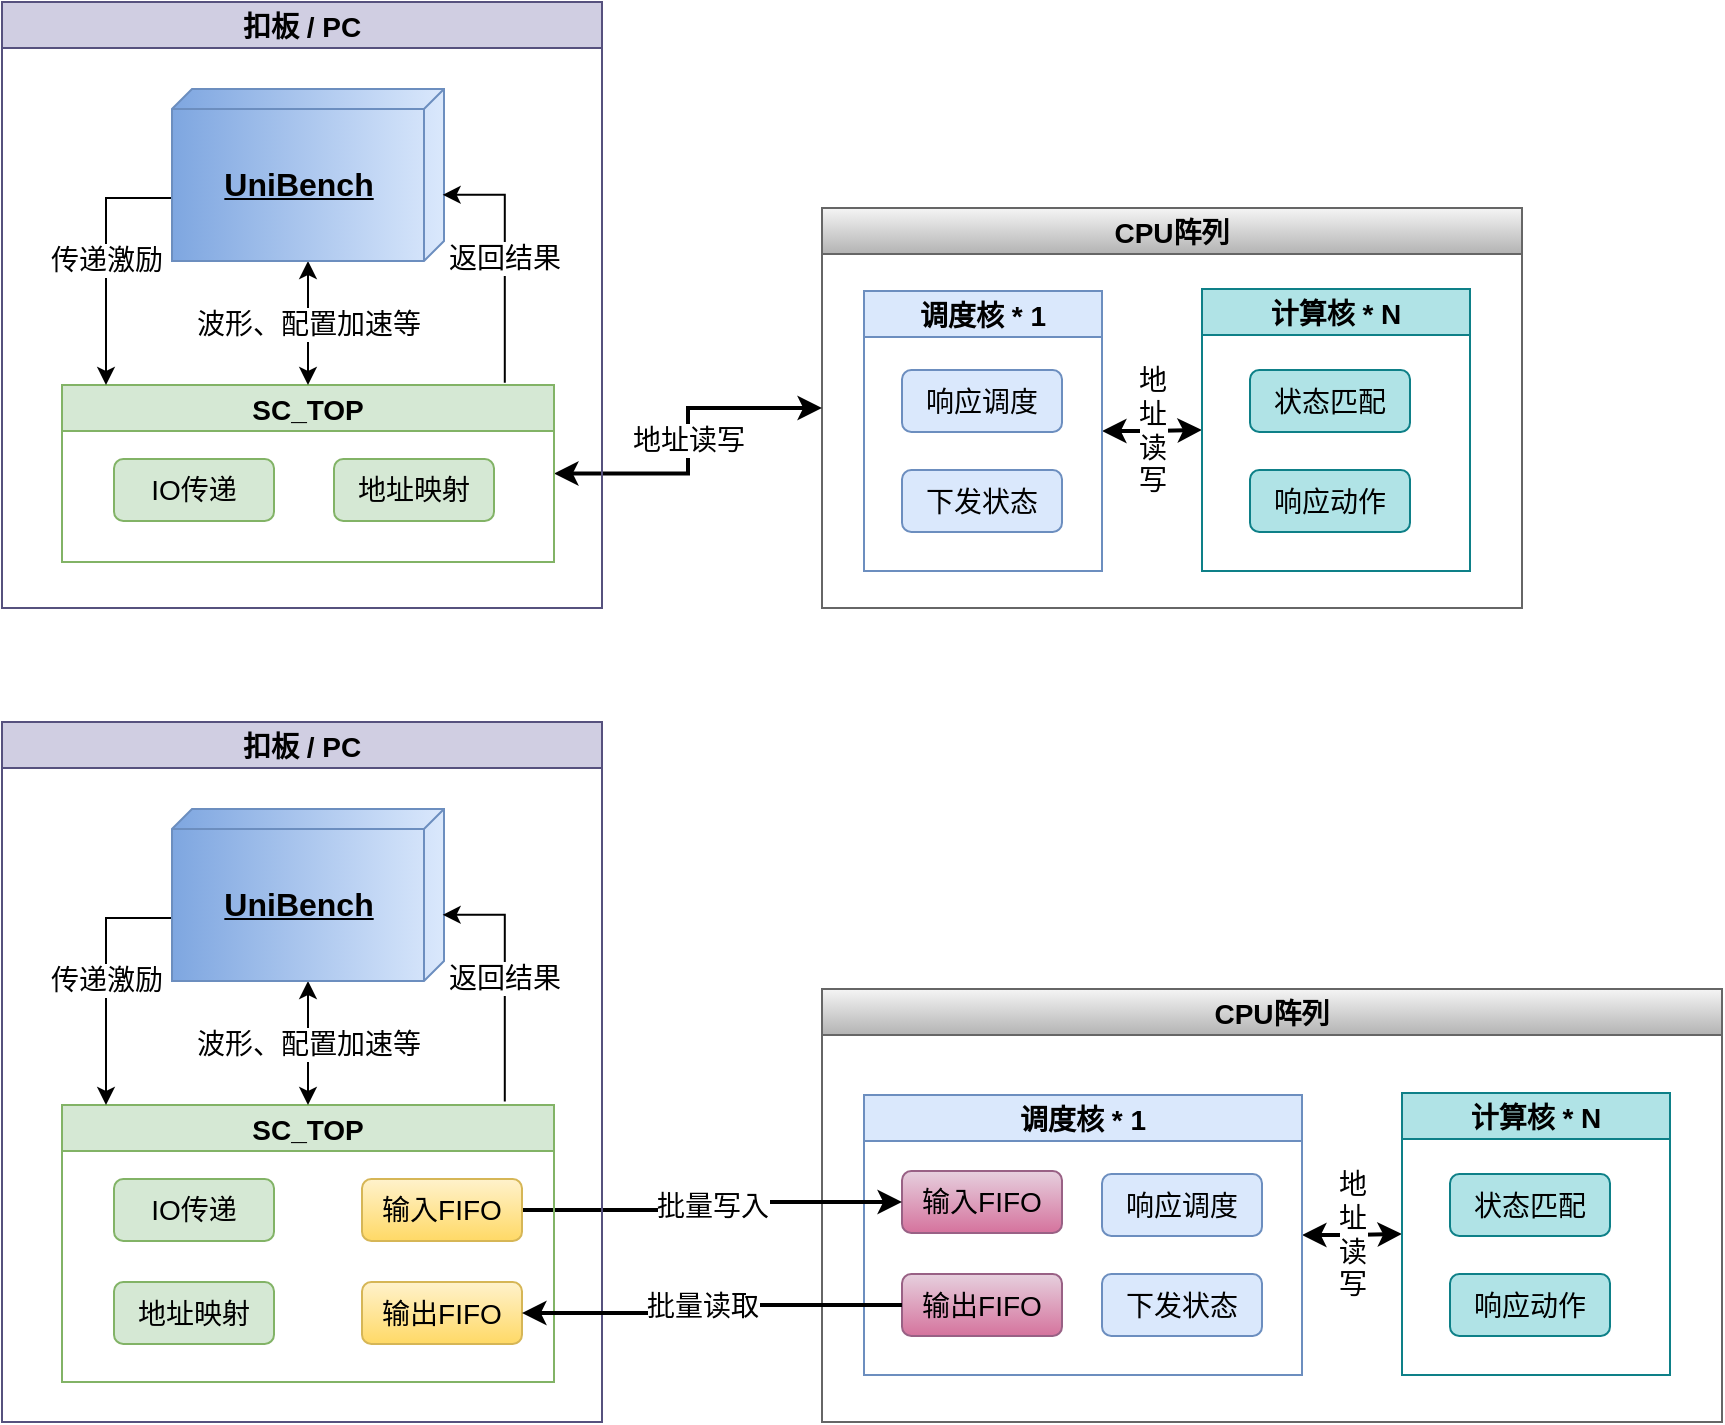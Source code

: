 <mxfile version="24.0.4" type="github">
  <diagram name="第 1 页" id="bzBQHWBgV5mlvqt9g90e">
    <mxGraphModel dx="819" dy="-401" grid="1" gridSize="10" guides="1" tooltips="1" connect="1" arrows="1" fold="1" page="1" pageScale="1" pageWidth="1169" pageHeight="827" math="0" shadow="0">
      <root>
        <mxCell id="0" />
        <mxCell id="1" parent="0" />
        <mxCell id="LjgOpnGmxGzKYRoascXe-18" value="CPU阵列" style="swimlane;fontSize=14;fillColor=#f5f5f5;strokeColor=#666666;gradientColor=#b3b3b3;" vertex="1" parent="1">
          <mxGeometry x="430" y="1023" width="350" height="200" as="geometry" />
        </mxCell>
        <mxCell id="LjgOpnGmxGzKYRoascXe-19" value="地&lt;br&gt;址&lt;br&gt;读&lt;br&gt;写" style="edgeStyle=orthogonalEdgeStyle;rounded=0;orthogonalLoop=1;jettySize=auto;html=1;exitX=1;exitY=0.5;exitDx=0;exitDy=0;entryX=0;entryY=0.5;entryDx=0;entryDy=0;strokeWidth=2;fontSize=14;startArrow=classic;startFill=1;" edge="1" parent="LjgOpnGmxGzKYRoascXe-18" source="LjgOpnGmxGzKYRoascXe-20" target="LjgOpnGmxGzKYRoascXe-42">
          <mxGeometry relative="1" as="geometry" />
        </mxCell>
        <mxCell id="LjgOpnGmxGzKYRoascXe-20" value="调度核 * 1" style="swimlane;fontSize=14;fillColor=#dae8fc;strokeColor=#6c8ebf;" vertex="1" parent="LjgOpnGmxGzKYRoascXe-18">
          <mxGeometry x="21" y="41.5" width="119" height="140" as="geometry" />
        </mxCell>
        <mxCell id="LjgOpnGmxGzKYRoascXe-97" value="响应调度" style="rounded=1;whiteSpace=wrap;html=1;fontSize=14;fillColor=#dae8fc;strokeColor=#6c8ebf;" vertex="1" parent="LjgOpnGmxGzKYRoascXe-20">
          <mxGeometry x="19" y="39.5" width="80" height="31" as="geometry" />
        </mxCell>
        <mxCell id="LjgOpnGmxGzKYRoascXe-98" value="下发状态" style="rounded=1;whiteSpace=wrap;html=1;fontSize=14;fillColor=#dae8fc;strokeColor=#6c8ebf;" vertex="1" parent="LjgOpnGmxGzKYRoascXe-20">
          <mxGeometry x="19" y="89.5" width="80" height="31" as="geometry" />
        </mxCell>
        <mxCell id="LjgOpnGmxGzKYRoascXe-42" value="计算核 * N" style="swimlane;fontSize=14;fillColor=#b0e3e6;strokeColor=#0e8088;" vertex="1" parent="LjgOpnGmxGzKYRoascXe-18">
          <mxGeometry x="190" y="40.5" width="134" height="141" as="geometry" />
        </mxCell>
        <mxCell id="LjgOpnGmxGzKYRoascXe-99" value="状态匹配" style="rounded=1;whiteSpace=wrap;html=1;fontSize=14;fillColor=#b0e3e6;strokeColor=#0e8088;" vertex="1" parent="LjgOpnGmxGzKYRoascXe-42">
          <mxGeometry x="24" y="40.5" width="80" height="31" as="geometry" />
        </mxCell>
        <mxCell id="LjgOpnGmxGzKYRoascXe-100" value="响应动作" style="rounded=1;whiteSpace=wrap;html=1;fontSize=14;fillColor=#b0e3e6;strokeColor=#0e8088;" vertex="1" parent="LjgOpnGmxGzKYRoascXe-42">
          <mxGeometry x="24" y="90.5" width="80" height="31" as="geometry" />
        </mxCell>
        <mxCell id="LjgOpnGmxGzKYRoascXe-64" value="地址读写" style="edgeStyle=orthogonalEdgeStyle;rounded=0;orthogonalLoop=1;jettySize=auto;html=1;exitX=1;exitY=0.5;exitDx=0;exitDy=0;fontSize=14;startArrow=classic;startFill=1;strokeWidth=2;entryX=0;entryY=0.5;entryDx=0;entryDy=0;" edge="1" parent="1" source="LjgOpnGmxGzKYRoascXe-66" target="LjgOpnGmxGzKYRoascXe-18">
          <mxGeometry x="0.002" relative="1" as="geometry">
            <mxPoint x="265" y="1220" as="sourcePoint" />
            <mxPoint x="570" y="1007" as="targetPoint" />
            <mxPoint as="offset" />
          </mxGeometry>
        </mxCell>
        <mxCell id="LjgOpnGmxGzKYRoascXe-65" value="扣板 / PC" style="swimlane;fontSize=14;fillColor=#d0cee2;strokeColor=#56517e;" vertex="1" parent="1">
          <mxGeometry x="20" y="920" width="300" height="303" as="geometry" />
        </mxCell>
        <mxCell id="LjgOpnGmxGzKYRoascXe-66" value="SC_TOP" style="swimlane;fontSize=14;fillColor=#d5e8d4;strokeColor=#82b366;" vertex="1" parent="LjgOpnGmxGzKYRoascXe-65">
          <mxGeometry x="30" y="191.5" width="246" height="88.5" as="geometry" />
        </mxCell>
        <mxCell id="LjgOpnGmxGzKYRoascXe-90" value="地址映射" style="rounded=1;whiteSpace=wrap;html=1;fontSize=14;fillColor=#d5e8d4;strokeColor=#82b366;" vertex="1" parent="LjgOpnGmxGzKYRoascXe-66">
          <mxGeometry x="136" y="37" width="80" height="31" as="geometry" />
        </mxCell>
        <mxCell id="LjgOpnGmxGzKYRoascXe-91" value="IO传递" style="rounded=1;whiteSpace=wrap;html=1;fontSize=14;fillColor=#d5e8d4;strokeColor=#82b366;" vertex="1" parent="LjgOpnGmxGzKYRoascXe-66">
          <mxGeometry x="26" y="37" width="80" height="31" as="geometry" />
        </mxCell>
        <mxCell id="LjgOpnGmxGzKYRoascXe-93" value="传递激励" style="edgeStyle=orthogonalEdgeStyle;rounded=0;orthogonalLoop=1;jettySize=auto;html=1;fontSize=14;startArrow=none;startFill=0;" edge="1" parent="LjgOpnGmxGzKYRoascXe-65" source="LjgOpnGmxGzKYRoascXe-95" target="LjgOpnGmxGzKYRoascXe-66">
          <mxGeometry relative="1" as="geometry">
            <Array as="points">
              <mxPoint x="52" y="98" />
            </Array>
          </mxGeometry>
        </mxCell>
        <mxCell id="LjgOpnGmxGzKYRoascXe-94" value="波形、配置加速等" style="edgeStyle=orthogonalEdgeStyle;rounded=0;orthogonalLoop=1;jettySize=auto;html=1;strokeWidth=1;fontSize=14;startArrow=classic;startFill=1;" edge="1" parent="LjgOpnGmxGzKYRoascXe-65" source="LjgOpnGmxGzKYRoascXe-95" target="LjgOpnGmxGzKYRoascXe-66">
          <mxGeometry relative="1" as="geometry" />
        </mxCell>
        <mxCell id="LjgOpnGmxGzKYRoascXe-95" value="UniBench" style="verticalAlign=middle;align=center;spacingTop=8;spacingLeft=2;spacingRight=12;shape=cube;size=10;direction=south;fontStyle=5;html=1;fontSize=16;fillColor=#dae8fc;gradientColor=#7ea6e0;strokeColor=#6c8ebf;" vertex="1" parent="LjgOpnGmxGzKYRoascXe-65">
          <mxGeometry x="85" y="43.5" width="136" height="86" as="geometry" />
        </mxCell>
        <mxCell id="LjgOpnGmxGzKYRoascXe-96" value="返回结果" style="edgeStyle=orthogonalEdgeStyle;rounded=0;orthogonalLoop=1;jettySize=auto;html=1;fontSize=14;startArrow=none;startFill=0;exitX=0.9;exitY=-0.013;exitDx=0;exitDy=0;entryX=0.615;entryY=0.005;entryDx=0;entryDy=0;entryPerimeter=0;exitPerimeter=0;" edge="1" parent="LjgOpnGmxGzKYRoascXe-65" source="LjgOpnGmxGzKYRoascXe-66" target="LjgOpnGmxGzKYRoascXe-95">
          <mxGeometry relative="1" as="geometry">
            <mxPoint x="451" y="112.5" as="sourcePoint" />
            <mxPoint x="59.0" y="198.5" as="targetPoint" />
          </mxGeometry>
        </mxCell>
        <mxCell id="LjgOpnGmxGzKYRoascXe-118" value="CPU阵列" style="swimlane;fontSize=14;fillColor=#f5f5f5;strokeColor=#666666;gradientColor=#b3b3b3;" vertex="1" parent="1">
          <mxGeometry x="430" y="1413.5" width="450" height="216.5" as="geometry" />
        </mxCell>
        <mxCell id="LjgOpnGmxGzKYRoascXe-119" value="地&lt;br&gt;址&lt;br&gt;读&lt;br&gt;写" style="edgeStyle=orthogonalEdgeStyle;rounded=0;orthogonalLoop=1;jettySize=auto;html=1;exitX=1;exitY=0.5;exitDx=0;exitDy=0;entryX=0;entryY=0.5;entryDx=0;entryDy=0;strokeWidth=2;fontSize=14;startArrow=classic;startFill=1;" edge="1" parent="LjgOpnGmxGzKYRoascXe-118" source="LjgOpnGmxGzKYRoascXe-120" target="LjgOpnGmxGzKYRoascXe-123">
          <mxGeometry relative="1" as="geometry" />
        </mxCell>
        <mxCell id="LjgOpnGmxGzKYRoascXe-120" value="调度核 * 1" style="swimlane;fontSize=14;fillColor=#dae8fc;strokeColor=#6c8ebf;" vertex="1" parent="LjgOpnGmxGzKYRoascXe-118">
          <mxGeometry x="21" y="53" width="219" height="140" as="geometry" />
        </mxCell>
        <mxCell id="LjgOpnGmxGzKYRoascXe-121" value="响应调度" style="rounded=1;whiteSpace=wrap;html=1;fontSize=14;fillColor=#dae8fc;strokeColor=#6c8ebf;" vertex="1" parent="LjgOpnGmxGzKYRoascXe-120">
          <mxGeometry x="119" y="39.5" width="80" height="31" as="geometry" />
        </mxCell>
        <mxCell id="LjgOpnGmxGzKYRoascXe-122" value="下发状态" style="rounded=1;whiteSpace=wrap;html=1;fontSize=14;fillColor=#dae8fc;strokeColor=#6c8ebf;" vertex="1" parent="LjgOpnGmxGzKYRoascXe-120">
          <mxGeometry x="119" y="89.5" width="80" height="31" as="geometry" />
        </mxCell>
        <mxCell id="LjgOpnGmxGzKYRoascXe-137" value="输入FIFO" style="rounded=1;whiteSpace=wrap;html=1;fontSize=14;fillColor=#e6d0de;strokeColor=#996185;gradientColor=#d5739d;" vertex="1" parent="LjgOpnGmxGzKYRoascXe-120">
          <mxGeometry x="19" y="38" width="80" height="31" as="geometry" />
        </mxCell>
        <mxCell id="LjgOpnGmxGzKYRoascXe-138" value="输出FIFO" style="rounded=1;whiteSpace=wrap;html=1;fontSize=14;fillColor=#e6d0de;strokeColor=#996185;gradientColor=#d5739d;" vertex="1" parent="LjgOpnGmxGzKYRoascXe-120">
          <mxGeometry x="19" y="89.5" width="80" height="31" as="geometry" />
        </mxCell>
        <mxCell id="LjgOpnGmxGzKYRoascXe-123" value="计算核 * N" style="swimlane;fontSize=14;fillColor=#b0e3e6;strokeColor=#0e8088;" vertex="1" parent="LjgOpnGmxGzKYRoascXe-118">
          <mxGeometry x="290" y="52" width="134" height="141" as="geometry" />
        </mxCell>
        <mxCell id="LjgOpnGmxGzKYRoascXe-124" value="状态匹配" style="rounded=1;whiteSpace=wrap;html=1;fontSize=14;fillColor=#b0e3e6;strokeColor=#0e8088;" vertex="1" parent="LjgOpnGmxGzKYRoascXe-123">
          <mxGeometry x="24" y="40.5" width="80" height="31" as="geometry" />
        </mxCell>
        <mxCell id="LjgOpnGmxGzKYRoascXe-125" value="响应动作" style="rounded=1;whiteSpace=wrap;html=1;fontSize=14;fillColor=#b0e3e6;strokeColor=#0e8088;" vertex="1" parent="LjgOpnGmxGzKYRoascXe-123">
          <mxGeometry x="24" y="90.5" width="80" height="31" as="geometry" />
        </mxCell>
        <mxCell id="LjgOpnGmxGzKYRoascXe-126" value="批量写入" style="edgeStyle=orthogonalEdgeStyle;rounded=0;orthogonalLoop=1;jettySize=auto;html=1;exitX=1;exitY=0.5;exitDx=0;exitDy=0;fontSize=14;startArrow=none;startFill=0;strokeWidth=2;entryX=0;entryY=0.5;entryDx=0;entryDy=0;" edge="1" parent="1" source="LjgOpnGmxGzKYRoascXe-135" target="LjgOpnGmxGzKYRoascXe-137">
          <mxGeometry x="0.002" relative="1" as="geometry">
            <mxPoint x="265" y="1580" as="sourcePoint" />
            <mxPoint x="570" y="1367" as="targetPoint" />
            <mxPoint as="offset" />
          </mxGeometry>
        </mxCell>
        <mxCell id="LjgOpnGmxGzKYRoascXe-127" value="扣板 / PC" style="swimlane;fontSize=14;fillColor=#d0cee2;strokeColor=#56517e;" vertex="1" parent="1">
          <mxGeometry x="20" y="1280" width="300" height="350" as="geometry" />
        </mxCell>
        <mxCell id="LjgOpnGmxGzKYRoascXe-128" value="SC_TOP" style="swimlane;fontSize=14;fillColor=#d5e8d4;strokeColor=#82b366;" vertex="1" parent="LjgOpnGmxGzKYRoascXe-127">
          <mxGeometry x="30" y="191.5" width="246" height="138.5" as="geometry" />
        </mxCell>
        <mxCell id="LjgOpnGmxGzKYRoascXe-129" value="地址映射" style="rounded=1;whiteSpace=wrap;html=1;fontSize=14;fillColor=#d5e8d4;strokeColor=#82b366;" vertex="1" parent="LjgOpnGmxGzKYRoascXe-128">
          <mxGeometry x="26" y="88.5" width="80" height="31" as="geometry" />
        </mxCell>
        <mxCell id="LjgOpnGmxGzKYRoascXe-130" value="IO传递" style="rounded=1;whiteSpace=wrap;html=1;fontSize=14;fillColor=#d5e8d4;strokeColor=#82b366;" vertex="1" parent="LjgOpnGmxGzKYRoascXe-128">
          <mxGeometry x="26" y="37" width="80" height="31" as="geometry" />
        </mxCell>
        <mxCell id="LjgOpnGmxGzKYRoascXe-135" value="输入FIFO" style="rounded=1;whiteSpace=wrap;html=1;fontSize=14;fillColor=#fff2cc;strokeColor=#d6b656;gradientColor=#ffd966;" vertex="1" parent="LjgOpnGmxGzKYRoascXe-128">
          <mxGeometry x="150" y="37" width="80" height="31" as="geometry" />
        </mxCell>
        <mxCell id="LjgOpnGmxGzKYRoascXe-136" value="输出FIFO" style="rounded=1;whiteSpace=wrap;html=1;fontSize=14;fillColor=#fff2cc;strokeColor=#d6b656;gradientColor=#ffd966;" vertex="1" parent="LjgOpnGmxGzKYRoascXe-128">
          <mxGeometry x="150" y="88.5" width="80" height="31" as="geometry" />
        </mxCell>
        <mxCell id="LjgOpnGmxGzKYRoascXe-131" value="传递激励" style="edgeStyle=orthogonalEdgeStyle;rounded=0;orthogonalLoop=1;jettySize=auto;html=1;fontSize=14;startArrow=none;startFill=0;" edge="1" parent="LjgOpnGmxGzKYRoascXe-127" source="LjgOpnGmxGzKYRoascXe-133" target="LjgOpnGmxGzKYRoascXe-128">
          <mxGeometry relative="1" as="geometry">
            <Array as="points">
              <mxPoint x="52" y="98" />
            </Array>
          </mxGeometry>
        </mxCell>
        <mxCell id="LjgOpnGmxGzKYRoascXe-132" value="波形、配置加速等" style="edgeStyle=orthogonalEdgeStyle;rounded=0;orthogonalLoop=1;jettySize=auto;html=1;strokeWidth=1;fontSize=14;startArrow=classic;startFill=1;" edge="1" parent="LjgOpnGmxGzKYRoascXe-127" source="LjgOpnGmxGzKYRoascXe-133" target="LjgOpnGmxGzKYRoascXe-128">
          <mxGeometry relative="1" as="geometry" />
        </mxCell>
        <mxCell id="LjgOpnGmxGzKYRoascXe-133" value="UniBench" style="verticalAlign=middle;align=center;spacingTop=8;spacingLeft=2;spacingRight=12;shape=cube;size=10;direction=south;fontStyle=5;html=1;fontSize=16;fillColor=#dae8fc;gradientColor=#7ea6e0;strokeColor=#6c8ebf;" vertex="1" parent="LjgOpnGmxGzKYRoascXe-127">
          <mxGeometry x="85" y="43.5" width="136" height="86" as="geometry" />
        </mxCell>
        <mxCell id="LjgOpnGmxGzKYRoascXe-134" value="返回结果" style="edgeStyle=orthogonalEdgeStyle;rounded=0;orthogonalLoop=1;jettySize=auto;html=1;fontSize=14;startArrow=none;startFill=0;exitX=0.9;exitY=-0.013;exitDx=0;exitDy=0;entryX=0.615;entryY=0.005;entryDx=0;entryDy=0;entryPerimeter=0;exitPerimeter=0;" edge="1" parent="LjgOpnGmxGzKYRoascXe-127" source="LjgOpnGmxGzKYRoascXe-128" target="LjgOpnGmxGzKYRoascXe-133">
          <mxGeometry relative="1" as="geometry">
            <mxPoint x="451" y="112.5" as="sourcePoint" />
            <mxPoint x="59.0" y="198.5" as="targetPoint" />
          </mxGeometry>
        </mxCell>
        <mxCell id="LjgOpnGmxGzKYRoascXe-139" value="批量读取" style="edgeStyle=orthogonalEdgeStyle;rounded=0;orthogonalLoop=1;jettySize=auto;html=1;exitX=1;exitY=0.5;exitDx=0;exitDy=0;fontSize=14;startArrow=classic;startFill=1;strokeWidth=2;entryX=0;entryY=0.5;entryDx=0;entryDy=0;endArrow=none;endFill=0;" edge="1" parent="1" source="LjgOpnGmxGzKYRoascXe-136" target="LjgOpnGmxGzKYRoascXe-138">
          <mxGeometry x="-0.075" y="4" relative="1" as="geometry">
            <mxPoint x="290" y="1534" as="sourcePoint" />
            <mxPoint x="480" y="1460" as="targetPoint" />
            <mxPoint as="offset" />
          </mxGeometry>
        </mxCell>
      </root>
    </mxGraphModel>
  </diagram>
</mxfile>
